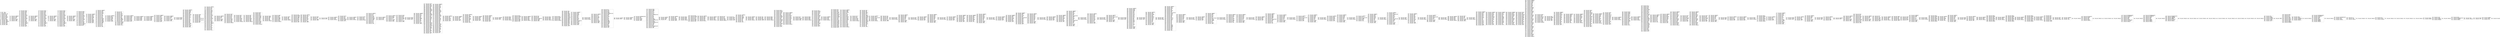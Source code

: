 digraph "graph.cfg.gv" {
	subgraph global {
		node [fontname=Courier fontsize=30.0 rank=same shape=box]
		block_0 [label="0: %00 = #0x1\l2: %01 = #0x40\l4: MSTORE(%01, %00)\l5: [NO_SSA] DUP1\l6: [NO_SSA] PUSH1\l8: [NO_SSA] DUP2\l9: [NO_SSA] MSTORE\la: [NO_SSA] PUSH1\lc: [NO_SSA] ADD\ld: [NO_SSA] PUSH2\l10: [NO_SSA] PUSH1\l12: [NO_SSA] SWAP2\l13: [NO_SSA] CODECOPY\l14: [NO_SSA] SWAP1\l15: [NO_SSA] POP\l16: [NO_SSA] PUSH2\l19: [NO_SSA] JUMP\l"]
		block_1a [label="1a: [NO_SSA] JUMPDEST\l1b: [NO_SSA] PUSH1\l1d: [NO_SSA] DUP4\l1e: [NO_SSA] EQ\l1f: [NO_SSA] ISZERO\l20: [NO_SSA] PUSH2\l23: [NO_SSA] JUMPI\l"]
		block_24 [label="24: [NO_SSA] PUSH1\l26: [NO_SSA] MLOAD\l27: [NO_SSA] DUP1\l28: [NO_SSA] PUSH1\l2a: [NO_SSA] ADD\l2b: [NO_SSA] PUSH1\l2d: [NO_SSA] MSTORE\l2e: [NO_SSA] DUP1\l2f: [NO_SSA] PUSH1\l31: [NO_SSA] DUP2\l32: [NO_SSA] MSTORE\l33: [NO_SSA] PUSH1\l35: [NO_SSA] ADD\l36: [NO_SSA] PUSH2\l39: [NO_SSA] PUSH1\l3b: [NO_SSA] SWAP2\l3c: [NO_SSA] CODECOPY\l3d: [NO_SSA] SWAP1\l3e: [NO_SSA] POP\l3f: [NO_SSA] PUSH2\l42: [NO_SSA] JUMP\l"]
		block_43 [label="43: [NO_SSA] JUMPDEST\l44: [NO_SSA] PUSH1\l46: [NO_SSA] DUP4\l47: [NO_SSA] EQ\l48: [NO_SSA] ISZERO\l49: [NO_SSA] PUSH2\l4c: [NO_SSA] JUMPI\l"]
		block_4d [label="4d: [NO_SSA] PUSH1\l4f: [NO_SSA] MLOAD\l50: [NO_SSA] DUP1\l51: [NO_SSA] PUSH1\l53: [NO_SSA] ADD\l54: [NO_SSA] PUSH1\l56: [NO_SSA] MSTORE\l57: [NO_SSA] DUP1\l58: [NO_SSA] PUSH1\l5a: [NO_SSA] DUP2\l5b: [NO_SSA] MSTORE\l5c: [NO_SSA] PUSH1\l5e: [NO_SSA] ADD\l5f: [NO_SSA] PUSH2\l62: [NO_SSA] PUSH1\l64: [NO_SSA] SWAP2\l65: [NO_SSA] CODECOPY\l66: [NO_SSA] SWAP1\l67: [NO_SSA] POP\l68: [NO_SSA] PUSH2\l6b: [NO_SSA] JUMP\l"]
		block_6c [label="6c: [NO_SSA] JUMPDEST\l6d: [NO_SSA] PUSH1\l6f: [NO_SSA] DUP4\l70: [NO_SSA] EQ\l71: [NO_SSA] ISZERO\l72: [NO_SSA] PUSH2\l75: [NO_SSA] JUMPI\l"]
		block_76 [label="76: [NO_SSA] PUSH1\l78: [NO_SSA] MLOAD\l79: [NO_SSA] DUP1\l7a: [NO_SSA] PUSH1\l7c: [NO_SSA] ADD\l7d: [NO_SSA] PUSH1\l7f: [NO_SSA] MSTORE\l80: [NO_SSA] DUP1\l81: [NO_SSA] PUSH1\l83: [NO_SSA] DUP2\l84: [NO_SSA] MSTORE\l85: [NO_SSA] PUSH1\l87: [NO_SSA] ADD\l88: [NO_SSA] PUSH2\l8b: [NO_SSA] PUSH1\l8d: [NO_SSA] SWAP2\l8e: [NO_SSA] CODECOPY\l8f: [NO_SSA] SWAP1\l90: [NO_SSA] POP\l91: [NO_SSA] PUSH2\l94: [NO_SSA] JUMP\l"]
		block_95 [label="95: [NO_SSA] JUMPDEST\l96: [NO_SSA] PUSH1\l98: [NO_SSA] DUP4\l99: [NO_SSA] EQ\l9a: [NO_SSA] ISZERO\l9b: [NO_SSA] PUSH2\l9e: [NO_SSA] JUMPI\l"]
		block_9f [label="9f: [NO_SSA] PUSH1\la1: [NO_SSA] MLOAD\la2: [NO_SSA] DUP1\la3: [NO_SSA] PUSH1\la5: [NO_SSA] ADD\la6: [NO_SSA] PUSH1\la8: [NO_SSA] MSTORE\la9: [NO_SSA] DUP1\laa: [NO_SSA] PUSH1\lac: [NO_SSA] DUP2\lad: [NO_SSA] MSTORE\lae: [NO_SSA] PUSH1\lb0: [NO_SSA] ADD\lb1: [NO_SSA] PUSH2\lb4: [NO_SSA] PUSH1\lb6: [NO_SSA] SWAP2\lb7: [NO_SSA] CODECOPY\lb8: [NO_SSA] SWAP1\lb9: [NO_SSA] POP\l"]
		block_ba [label="ba: [NO_SSA] JUMPDEST\lbb: [NO_SSA] PUSH1\lbd: [NO_SSA] DUP2\lbe: [NO_SSA] PUSH1\lc0: [NO_SSA] MLOAD\lc1: [NO_SSA] PUSH1\lc3: [NO_SSA] ADD\lc4: [NO_SSA] PUSH2\lc7: [NO_SSA] SWAP2\lc8: [NO_SSA] SWAP1\lc9: [NO_SSA] PUSH2\lcc: [NO_SSA] JUMP\l"]
		block_cd [label="cd: [NO_SSA] JUMPDEST\lce: [NO_SSA] PUSH1\ld0: [NO_SSA] DUP1\ld1: [NO_SSA] MLOAD\ld2: [NO_SSA] PUSH1\ld4: [NO_SSA] NOT\ld5: [NO_SSA] DUP2\ld6: [NO_SSA] DUP5\ld7: [NO_SSA] SUB\ld8: [NO_SSA] ADD\ld9: [NO_SSA] DUP2\lda: [NO_SSA] MSTORE\ldb: [NO_SSA] SWAP2\ldc: [NO_SSA] SWAP1\ldd: [NO_SSA] MSTORE\lde: [NO_SSA] SWAP5\ldf: [NO_SSA] SWAP4\le0: [NO_SSA] POP\le1: [NO_SSA] POP\le2: [NO_SSA] POP\le3: [NO_SSA] POP\le4: [NO_SSA] JUMP\l"]
		block_e5 [label="e5: [NO_SSA] JUMPDEST\le6: [NO_SSA] DUP1\le7: [NO_SSA] MLOAD\le8: [NO_SSA] PUSH1\lea: [NO_SSA] SWAP1\leb: [NO_SSA] DUP1\lec: [NO_SSA] PUSH2\lef: [NO_SSA] JUMPI\l"]
		block_f0 [label="f0: [NO_SSA] POP\lf1: [NO_SSA] POP\lf2: [NO_SSA] PUSH1\lf4: [NO_SSA] DUP1\lf5: [NO_SSA] MLOAD\lf6: [NO_SSA] PUSH1\lf8: [NO_SSA] DUP2\lf9: [NO_SSA] ADD\lfa: [NO_SSA] SWAP1\lfb: [NO_SSA] SWAP2\lfc: [NO_SSA] MSTORE\lfd: [NO_SSA] PUSH1\lff: [NO_SSA] DUP2\l100: [NO_SSA] MSTORE\l101: [NO_SSA] SWAP2\l102: [NO_SSA] SWAP1\l103: [NO_SSA] POP\l104: [NO_SSA] JUMP\l"]
		block_105 [label="105: [NO_SSA] JUMPDEST\l106: [NO_SSA] PUSH1\l108: [NO_SSA] PUSH1\l10a: [NO_SSA] PUSH2\l10d: [NO_SSA] DUP4\l10e: [NO_SSA] PUSH1\l110: [NO_SSA] PUSH2\l113: [NO_SSA] JUMP\l"]
		block_114 [label="114: [NO_SSA] JUMPDEST\l115: [NO_SSA] PUSH2\l118: [NO_SSA] SWAP2\l119: [NO_SSA] SWAP1\l11a: [NO_SSA] PUSH2\l11d: [NO_SSA] JUMP\l"]
		block_11e [label="11e: [NO_SSA] JUMPDEST\l11f: [NO_SSA] PUSH2\l122: [NO_SSA] SWAP1\l123: [NO_SSA] PUSH1\l125: [NO_SSA] PUSH2\l128: [NO_SSA] JUMP\l"]
		block_129 [label="129: [NO_SSA] JUMPDEST\l12a: [NO_SSA] SWAP1\l12b: [NO_SSA] POP\l12c: [NO_SSA] PUSH1\l12e: [NO_SSA] PUSH2\l131: [NO_SSA] DUP3\l132: [NO_SSA] PUSH1\l134: [NO_SSA] PUSH2\l137: [NO_SSA] JUMP\l"]
		block_138 [label="138: [NO_SSA] JUMPDEST\l139: [NO_SSA] PUSH8\l142: [NO_SSA] DUP2\l143: [NO_SSA] GT\l144: [NO_SSA] ISZERO\l145: [NO_SSA] PUSH2\l148: [NO_SSA] JUMPI\l"]
		block_149 [label="149: [NO_SSA] PUSH2\l14c: [NO_SSA] PUSH2\l14f: [NO_SSA] JUMP\l"]
		block_150 [label="150: [NO_SSA] JUMPDEST\l151: [NO_SSA] PUSH1\l153: [NO_SSA] MLOAD\l154: [NO_SSA] SWAP1\l155: [NO_SSA] DUP1\l156: [NO_SSA] DUP3\l157: [NO_SSA] MSTORE\l158: [NO_SSA] DUP1\l159: [NO_SSA] PUSH1\l15b: [NO_SSA] ADD\l15c: [NO_SSA] PUSH1\l15e: [NO_SSA] NOT\l15f: [NO_SSA] AND\l160: [NO_SSA] PUSH1\l162: [NO_SSA] ADD\l163: [NO_SSA] DUP3\l164: [NO_SSA] ADD\l165: [NO_SSA] PUSH1\l167: [NO_SSA] MSTORE\l168: [NO_SSA] DUP1\l169: [NO_SSA] ISZERO\l16a: [NO_SSA] PUSH2\l16d: [NO_SSA] JUMPI\l"]
		block_16e [label="16e: [NO_SSA] PUSH1\l170: [NO_SSA] DUP3\l171: [NO_SSA] ADD\l172: [NO_SSA] DUP2\l173: [NO_SSA] DUP1\l174: [NO_SSA] CALLDATASIZE\l175: [NO_SSA] DUP4\l176: [NO_SSA] CALLDATACOPY\l177: [NO_SSA] ADD\l178: [NO_SSA] SWAP1\l179: [NO_SSA] POP\l"]
		block_17a [label="17a: [NO_SSA] JUMPDEST\l17b: [NO_SSA] POP\l17c: [NO_SSA] SWAP1\l17d: [NO_SSA] POP\l17e: [NO_SSA] PUSH1\l180: [NO_SSA] PUSH1\l182: [NO_SSA] MLOAD\l183: [NO_SSA] DUP1\l184: [NO_SSA] PUSH1\l186: [NO_SSA] ADD\l187: [NO_SSA] PUSH1\l189: [NO_SSA] MSTORE\l18a: [NO_SSA] DUP1\l18b: [NO_SSA] PUSH1\l18d: [NO_SSA] DUP2\l18e: [NO_SSA] MSTORE\l18f: [NO_SSA] PUSH1\l191: [NO_SSA] ADD\l192: [NO_SSA] PUSH2\l195: [NO_SSA] PUSH1\l197: [NO_SSA] SWAP2\l198: [NO_SSA] CODECOPY\l199: [NO_SSA] SWAP1\l19a: [NO_SSA] POP\l19b: [NO_SSA] PUSH1\l19d: [NO_SSA] DUP2\l19e: [NO_SSA] ADD\l19f: [NO_SSA] PUSH1\l1a1: [NO_SSA] DUP4\l1a2: [NO_SSA] ADD\l1a3: [NO_SSA] PUSH1\l"]
		block_1a5 [label="1a5: [NO_SSA] JUMPDEST\l1a6: [NO_SSA] DUP7\l1a7: [NO_SSA] DUP2\l1a8: [NO_SSA] LT\l1a9: [NO_SSA] ISZERO\l1aa: [NO_SSA] PUSH2\l1ad: [NO_SSA] JUMPI\l"]
		block_1ae [label="1ae: [NO_SSA] PUSH1\l1b0: [NO_SSA] DUP2\l1b1: [NO_SSA] DUP11\l1b2: [NO_SSA] ADD\l1b3: [NO_SSA] DUP2\l1b4: [NO_SSA] ADD\l1b5: [NO_SSA] MLOAD\l1b6: [NO_SSA] PUSH1\l1b8: [NO_SSA] PUSH1\l1ba: [NO_SSA] DUP3\l1bb: [NO_SSA] SWAP1\l1bc: [NO_SSA] INVALID\l"]
		block_1bd [label="1bd: [NO_SSA] DUP2\l1be: [NO_SSA] AND\l1bf: [NO_SSA] DUP7\l1c0: [NO_SSA] ADD\l1c1: [NO_SSA] MLOAD\l1c2: [NO_SSA] PUSH1\l1c4: [NO_SSA] DUP4\l1c5: [NO_SSA] SWAP1\l1c6: [NO_SSA] INVALID\l"]
		block_1c7 [label="1c7: [NO_SSA] DUP3\l1c8: [NO_SSA] AND\l1c9: [NO_SSA] DUP8\l1ca: [NO_SSA] ADD\l1cb: [NO_SSA] MLOAD\l1cc: [NO_SSA] PUSH1\l1ce: [NO_SSA] DUP5\l1cf: [NO_SSA] SWAP1\l1d0: [NO_SSA] INVALID\l"]
		block_1d1 [label="1d1: [NO_SSA] DUP4\l1d2: [NO_SSA] AND\l1d3: [NO_SSA] DUP9\l1d4: [NO_SSA] ADD\l1d5: [NO_SSA] MLOAD\l1d6: [NO_SSA] SWAP3\l1d7: [NO_SSA] SWAP1\l1d8: [NO_SSA] SWAP4\l1d9: [NO_SSA] AND\l1da: [NO_SSA] DUP8\l1db: [NO_SSA] ADD\l1dc: [NO_SSA] MLOAD\l1dd: [NO_SSA] PUSH1\l1df: [NO_SSA] SWAP2\l1e0: [NO_SSA] DUP3\l1e1: [NO_SSA] INVALID\l"]
		block_1e2 [label="1e2: [NO_SSA] PUSH1\l1e4: [NO_SSA] SWAP5\l1e5: [NO_SSA] DUP6\l1e6: [NO_SSA] AND\l1e7: [NO_SSA] ADD\l1e8: [NO_SSA] DUP3\l1e9: [NO_SSA] INVALID\l"]
		block_1ea [label="1ea: [NO_SSA] SWAP3\l1eb: [NO_SSA] DUP5\l1ec: [NO_SSA] AND\l1ed: [NO_SSA] SWAP3\l1ee: [NO_SSA] SWAP1\l1ef: [NO_SSA] SWAP3\l1f0: [NO_SSA] ADD\l1f1: [NO_SSA] SWAP1\l1f2: [NO_SSA] INVALID\l"]
		block_1f3 [label="1f3: [NO_SSA] SWAP2\l1f4: [NO_SSA] AND\l1f5: [NO_SSA] ADD\l1f6: [NO_SSA] PUSH1\l1f8: [NO_SSA] INVALID\l"]
		block_1f9 [label="1f9: [NO_SSA] DUP4\l1fa: [NO_SSA] MSTORE\l1fb: [NO_SSA] PUSH1\l1fd: [NO_SSA] SWAP1\l1fe: [NO_SSA] SWAP3\l1ff: [NO_SSA] ADD\l200: [NO_SSA] SWAP2\l201: [NO_SSA] ADD\l202: [NO_SSA] PUSH2\l205: [NO_SSA] JUMP\l"]
		block_206 [label="206: [NO_SSA] JUMPDEST\l207: [NO_SSA] POP\l208: [NO_SSA] PUSH1\l20a: [NO_SSA] DUP7\l20b: [NO_SSA] MOD\l20c: [NO_SSA] PUSH1\l20e: [NO_SSA] DUP2\l20f: [NO_SSA] EQ\l210: [NO_SSA] PUSH2\l213: [NO_SSA] JUMPI\l"]
		block_214 [label="214: [NO_SSA] PUSH1\l216: [NO_SSA] DUP2\l217: [NO_SSA] EQ\l218: [NO_SSA] PUSH2\l21b: [NO_SSA] JUMPI\l"]
		block_21c [label="21c: [NO_SSA] PUSH2\l21f: [NO_SSA] JUMP\l"]
		block_220 [label="220: [NO_SSA] JUMPDEST\l221: [NO_SSA] PUSH2\l224: [NO_SSA] PUSH1\l226: [NO_SSA] INVALID\l"]
		block_227 [label="227: [NO_SSA] PUSH1\l229: [NO_SSA] NOT\l22a: [NO_SSA] DUP4\l22b: [NO_SSA] ADD\l22c: [NO_SSA] MSTORE\l22d: [NO_SSA] PUSH2\l230: [NO_SSA] JUMP\l"]
		block_231 [label="231: [NO_SSA] JUMPDEST\l232: [NO_SSA] PUSH1\l234: [NO_SSA] PUSH1\l236: [NO_SSA] INVALID\l"]
		block_237 [label="237: [NO_SSA] PUSH1\l239: [NO_SSA] NOT\l23a: [NO_SSA] DUP4\l23b: [NO_SSA] ADD\l23c: [NO_SSA] MSTORE\l"]
		block_23d [label="23d: [NO_SSA] JUMPDEST\l23e: [NO_SSA] POP\l23f: [NO_SSA] POP\l240: [NO_SSA] POP\l241: [NO_SSA] SWAP2\l242: [NO_SSA] DUP2\l243: [NO_SSA] MSTORE\l244: [NO_SSA] SWAP5\l245: [NO_SSA] SWAP4\l246: [NO_SSA] POP\l247: [NO_SSA] POP\l248: [NO_SSA] POP\l249: [NO_SSA] POP\l24a: [NO_SSA] JUMP\l"]
		block_24b [label="24b: [NO_SSA] JUMPDEST\l24c: [NO_SSA] PUSH1\l24e: [NO_SSA] DUP2\l24f: [NO_SSA] DUP2\l"]
		block_250 [label="250: [NO_SSA] JUMPDEST\l251: [NO_SSA] DUP6\l252: [NO_SSA] MLOAD\l253: [NO_SSA] DUP2\l254: [NO_SSA] LT\l255: [NO_SSA] ISZERO\l256: [NO_SSA] PUSH2\l259: [NO_SSA] JUMPI\l"]
		block_25a [label="25a: [NO_SSA] PUSH1\l25c: [NO_SSA] DUP7\l25d: [NO_SSA] DUP3\l25e: [NO_SSA] DUP2\l25f: [NO_SSA] MLOAD\l260: [NO_SSA] DUP2\l261: [NO_SSA] LT\l262: [NO_SSA] PUSH2\l265: [NO_SSA] JUMPI\l"]
		block_266 [label="266: [NO_SSA] PUSH2\l269: [NO_SSA] PUSH2\l26c: [NO_SSA] JUMP\l"]
		block_26d [label="26d: [NO_SSA] JUMPDEST\l26e: [NO_SSA] PUSH1\l270: [NO_SSA] MUL\l271: [NO_SSA] PUSH1\l273: [NO_SSA] ADD\l274: [NO_SSA] ADD\l275: [NO_SSA] MLOAD\l276: [NO_SSA] SWAP1\l277: [NO_SSA] POP\l278: [NO_SSA] DUP1\l279: [NO_SSA] DUP4\l27a: [NO_SSA] GT\l27b: [NO_SSA] PUSH2\l27e: [NO_SSA] JUMPI\l"]
		block_27f [label="27f: [NO_SSA] PUSH1\l281: [NO_SSA] DUP1\l282: [NO_SSA] MLOAD\l283: [NO_SSA] PUSH1\l285: [NO_SSA] DUP2\l286: [NO_SSA] ADD\l287: [NO_SSA] DUP6\l288: [NO_SSA] SWAP1\l289: [NO_SSA] MSTORE\l28a: [NO_SSA] SWAP1\l28b: [NO_SSA] DUP2\l28c: [NO_SSA] ADD\l28d: [NO_SSA] DUP3\l28e: [NO_SSA] SWAP1\l28f: [NO_SSA] MSTORE\l290: [NO_SSA] PUSH1\l292: [NO_SSA] ADD\l293: [NO_SSA] PUSH1\l295: [NO_SSA] MLOAD\l296: [NO_SSA] PUSH1\l298: [NO_SSA] DUP2\l299: [NO_SSA] DUP4\l29a: [NO_SSA] SUB\l29b: [NO_SSA] SUB\l29c: [NO_SSA] DUP2\l29d: [NO_SSA] MSTORE\l29e: [NO_SSA] SWAP1\l29f: [NO_SSA] PUSH1\l2a1: [NO_SSA] MSTORE\l2a2: [NO_SSA] DUP1\l2a3: [NO_SSA] MLOAD\l2a4: [NO_SSA] SWAP1\l2a5: [NO_SSA] PUSH1\l2a7: [NO_SSA] ADD\l2a8: [NO_SSA] SHA3\l2a9: [NO_SSA] SWAP3\l2aa: [NO_SSA] POP\l2ab: [NO_SSA] PUSH2\l2ae: [NO_SSA] JUMP\l"]
		block_2af [label="2af: [NO_SSA] JUMPDEST\l2b0: [NO_SSA] PUSH1\l2b2: [NO_SSA] DUP1\l2b3: [NO_SSA] MLOAD\l2b4: [NO_SSA] PUSH1\l2b6: [NO_SSA] DUP2\l2b7: [NO_SSA] ADD\l2b8: [NO_SSA] DUP4\l2b9: [NO_SSA] SWAP1\l2ba: [NO_SSA] MSTORE\l2bb: [NO_SSA] SWAP1\l2bc: [NO_SSA] DUP2\l2bd: [NO_SSA] ADD\l2be: [NO_SSA] DUP5\l2bf: [NO_SSA] SWAP1\l2c0: [NO_SSA] MSTORE\l2c1: [NO_SSA] PUSH1\l2c3: [NO_SSA] ADD\l2c4: [NO_SSA] PUSH1\l2c6: [NO_SSA] MLOAD\l2c7: [NO_SSA] PUSH1\l2c9: [NO_SSA] DUP2\l2ca: [NO_SSA] DUP4\l2cb: [NO_SSA] SUB\l2cc: [NO_SSA] SUB\l2cd: [NO_SSA] DUP2\l2ce: [NO_SSA] MSTORE\l2cf: [NO_SSA] SWAP1\l2d0: [NO_SSA] PUSH1\l2d2: [NO_SSA] MSTORE\l2d3: [NO_SSA] DUP1\l2d4: [NO_SSA] MLOAD\l2d5: [NO_SSA] SWAP1\l2d6: [NO_SSA] PUSH1\l2d8: [NO_SSA] ADD\l2d9: [NO_SSA] SHA3\l2da: [NO_SSA] SWAP3\l2db: [NO_SSA] POP\l"]
		block_2dc [label="2dc: [NO_SSA] JUMPDEST\l2dd: [NO_SSA] POP\l2de: [NO_SSA] DUP1\l2df: [NO_SSA] PUSH2\l2e2: [NO_SSA] DUP2\l2e3: [NO_SSA] PUSH2\l2e6: [NO_SSA] JUMP\l"]
		block_2e7 [label="2e7: [NO_SSA] JUMPDEST\l2e8: [NO_SSA] SWAP2\l2e9: [NO_SSA] POP\l2ea: [NO_SSA] POP\l2eb: [NO_SSA] PUSH2\l2ee: [NO_SSA] JUMP\l"]
		block_2ef [label="2ef: [NO_SSA] JUMPDEST\l2f0: [NO_SSA] POP\l2f1: [NO_SSA] SWAP1\l2f2: [NO_SSA] SWAP3\l2f3: [NO_SSA] EQ\l2f4: [NO_SSA] SWAP4\l2f5: [NO_SSA] SWAP3\l2f6: [NO_SSA] POP\l2f7: [NO_SSA] POP\l2f8: [NO_SSA] POP\l2f9: [NO_SSA] JUMP\l"]
		block_2fa [label="2fa: [NO_SSA] JUMPDEST\l2fb: [NO_SSA] PUSH2\l2fe: [NO_SSA] DUP4\l2ff: [NO_SSA] DUP4\l300: [NO_SSA] PUSH2\l303: [NO_SSA] JUMP\l"]
		block_304 [label="304: [NO_SSA] JUMPDEST\l305: [NO_SSA] PUSH2\l308: [NO_SSA] PUSH1\l30a: [NO_SSA] DUP5\l30b: [NO_SSA] DUP5\l30c: [NO_SSA] DUP5\l30d: [NO_SSA] PUSH2\l310: [NO_SSA] JUMP\l"]
		block_311 [label="311: [NO_SSA] JUMPDEST\l312: [NO_SSA] PUSH2\l315: [NO_SSA] JUMPI\l"]
		block_316 [label="316: [NO_SSA] PUSH1\l318: [NO_SSA] MLOAD\l319: [NO_SSA] PUSH3\l31d: [NO_SSA] PUSH1\l31f: [NO_SSA] INVALID\l"]
		block_320 [label="320: [NO_SSA] DUP2\l321: [NO_SSA] MSTORE\l322: [NO_SSA] PUSH1\l324: [NO_SSA] ADD\l325: [NO_SSA] PUSH2\l328: [NO_SSA] SWAP1\l329: [NO_SSA] PUSH2\l32c: [NO_SSA] JUMP\l"]
		block_32d [label="32d: [NO_SSA] JUMPDEST\l32e: [NO_SSA] PUSH1\l330: [NO_SSA] PUSH1\l332: [NO_SSA] PUSH1\l334: [NO_SSA] PUSH1\l336: [NO_SSA] INVALID\l"]
		block_337 [label="337: [NO_SSA] SUB\l338: [NO_SSA] DUP5\l339: [NO_SSA] AND\l33a: [NO_SSA] EXTCODESIZE\l33b: [NO_SSA] ISZERO\l33c: [NO_SSA] PUSH2\l33f: [NO_SSA] JUMPI\l"]
		block_340 [label="340: [NO_SSA] PUSH1\l342: [NO_SSA] MLOAD\l343: [NO_SSA] PUSH4\l348: [NO_SSA] PUSH1\l34a: [NO_SSA] INVALID\l"]
		block_34b [label="34b: [NO_SSA] DUP2\l34c: [NO_SSA] MSTORE\l34d: [NO_SSA] PUSH1\l34f: [NO_SSA] PUSH1\l351: [NO_SSA] PUSH1\l353: [NO_SSA] INVALID\l"]
		block_354 [label="354: [NO_SSA] SUB\l355: [NO_SSA] DUP6\l356: [NO_SSA] AND\l357: [NO_SSA] SWAP1\l358: [NO_SSA] PUSH4\l35d: [NO_SSA] SWAP1\l35e: [NO_SSA] PUSH2\l361: [NO_SSA] SWAP1\l362: [NO_SSA] CALLER\l363: [NO_SSA] SWAP1\l364: [NO_SSA] DUP10\l365: [NO_SSA] SWAP1\l366: [NO_SSA] DUP9\l367: [NO_SSA] SWAP1\l368: [NO_SSA] DUP9\l369: [NO_SSA] SWAP1\l36a: [NO_SSA] PUSH1\l36c: [NO_SSA] ADD\l36d: [NO_SSA] PUSH2\l370: [NO_SSA] JUMP\l"]
		block_371 [label="371: [NO_SSA] JUMPDEST\l372: [NO_SSA] PUSH1\l374: [NO_SSA] PUSH1\l376: [NO_SSA] MLOAD\l377: [NO_SSA] DUP1\l378: [NO_SSA] DUP4\l379: [NO_SSA] SUB\l37a: [NO_SSA] DUP2\l37b: [NO_SSA] PUSH1\l37d: [NO_SSA] DUP8\l37e: [NO_SSA] DUP1\l37f: [NO_SSA] EXTCODESIZE\l380: [NO_SSA] ISZERO\l381: [NO_SSA] DUP1\l382: [NO_SSA] ISZERO\l383: [NO_SSA] PUSH2\l386: [NO_SSA] JUMPI\l"]
		block_387 [label="387: [NO_SSA] PUSH1\l389: [NO_SSA] DUP1\l38a: [NO_SSA] REVERT\l"]
		block_38b [label="38b: [NO_SSA] JUMPDEST\l38c: [NO_SSA] POP\l38d: [NO_SSA] GAS\l38e: [NO_SSA] CALL\l38f: [NO_SSA] SWAP3\l390: [NO_SSA] POP\l391: [NO_SSA] POP\l392: [NO_SSA] POP\l393: [NO_SSA] DUP1\l394: [NO_SSA] ISZERO\l395: [NO_SSA] PUSH2\l398: [NO_SSA] JUMPI\l"]
		block_399 [label="399: [NO_SSA] POP\l39a: [NO_SSA] PUSH1\l39c: [NO_SSA] DUP1\l39d: [NO_SSA] MLOAD\l39e: [NO_SSA] PUSH1\l3a0: [NO_SSA] RETURNDATASIZE\l3a1: [NO_SSA] SWAP1\l3a2: [NO_SSA] DUP2\l3a3: [NO_SSA] ADD\l3a4: [NO_SSA] PUSH1\l3a6: [NO_SSA] NOT\l3a7: [NO_SSA] AND\l3a8: [NO_SSA] DUP3\l3a9: [NO_SSA] ADD\l3aa: [NO_SSA] SWAP1\l3ab: [NO_SSA] SWAP3\l3ac: [NO_SSA] MSTORE\l3ad: [NO_SSA] PUSH2\l3b0: [NO_SSA] SWAP2\l3b1: [NO_SSA] DUP2\l3b2: [NO_SSA] ADD\l3b3: [NO_SSA] SWAP1\l3b4: [NO_SSA] PUSH2\l3b7: [NO_SSA] JUMP\l"]
		block_3b8 [label="3b8: [NO_SSA] JUMPDEST\l3b9: [NO_SSA] PUSH1\l"]
		block_3bb [label="3bb: [NO_SSA] JUMPDEST\l3bc: [NO_SSA] PUSH2\l3bf: [NO_SSA] JUMPI\l"]
		block_3c0 [label="3c0: [NO_SSA] RETURNDATASIZE\l3c1: [NO_SSA] DUP1\l3c2: [NO_SSA] DUP1\l3c3: [NO_SSA] ISZERO\l3c4: [NO_SSA] PUSH2\l3c7: [NO_SSA] JUMPI\l"]
		block_3c8 [label="3c8: [NO_SSA] PUSH1\l3ca: [NO_SSA] MLOAD\l3cb: [NO_SSA] SWAP2\l3cc: [NO_SSA] POP\l3cd: [NO_SSA] PUSH1\l3cf: [NO_SSA] NOT\l3d0: [NO_SSA] PUSH1\l3d2: [NO_SSA] RETURNDATASIZE\l3d3: [NO_SSA] ADD\l3d4: [NO_SSA] AND\l3d5: [NO_SSA] DUP3\l3d6: [NO_SSA] ADD\l3d7: [NO_SSA] PUSH1\l3d9: [NO_SSA] MSTORE\l3da: [NO_SSA] RETURNDATASIZE\l3db: [NO_SSA] DUP3\l3dc: [NO_SSA] MSTORE\l3dd: [NO_SSA] RETURNDATASIZE\l3de: [NO_SSA] PUSH1\l3e0: [NO_SSA] PUSH1\l3e2: [NO_SSA] DUP5\l3e3: [NO_SSA] ADD\l3e4: [NO_SSA] RETURNDATACOPY\l3e5: [NO_SSA] PUSH2\l3e8: [NO_SSA] JUMP\l"]
		block_3e9 [label="3e9: [NO_SSA] JUMPDEST\l3ea: [NO_SSA] PUSH1\l3ec: [NO_SSA] SWAP2\l3ed: [NO_SSA] POP\l"]
		block_3ee [label="3ee: [NO_SSA] JUMPDEST\l3ef: [NO_SSA] POP\l3f0: [NO_SSA] DUP1\l3f1: [NO_SSA] MLOAD\l3f2: [NO_SSA] PUSH2\l3f5: [NO_SSA] JUMPI\l"]
		block_3f6 [label="3f6: [NO_SSA] PUSH1\l3f8: [NO_SSA] MLOAD\l3f9: [NO_SSA] PUSH3\l3fd: [NO_SSA] PUSH1\l3ff: [NO_SSA] INVALID\l"]
		block_400 [label="400: [NO_SSA] DUP2\l401: [NO_SSA] MSTORE\l402: [NO_SSA] PUSH1\l404: [NO_SSA] ADD\l405: [NO_SSA] PUSH2\l408: [NO_SSA] SWAP1\l409: [NO_SSA] PUSH2\l40c: [NO_SSA] JUMP\l"]
		block_40d [label="40d: [NO_SSA] JUMPDEST\l40e: [NO_SSA] DUP1\l40f: [NO_SSA] MLOAD\l410: [NO_SSA] DUP2\l411: [NO_SSA] PUSH1\l413: [NO_SSA] ADD\l414: [NO_SSA] REVERT\l"]
		block_415 [label="415: [NO_SSA] JUMPDEST\l416: [NO_SSA] PUSH1\l418: [NO_SSA] PUSH1\l41a: [NO_SSA] PUSH1\l41c: [NO_SSA] INVALID\l"]
		block_41d [label="41d: [NO_SSA] SUB\l41e: [NO_SSA] NOT\l41f: [NO_SSA] AND\l420: [NO_SSA] PUSH4\l425: [NO_SSA] PUSH1\l427: [NO_SSA] INVALID\l"]
		block_428 [label="428: [NO_SSA] EQ\l429: [NO_SSA] SWAP1\l42a: [NO_SSA] POP\l42b: [NO_SSA] PUSH2\l42e: [NO_SSA] JUMP\l"]
		block_42f [label="42f: [NO_SSA] JUMPDEST\l430: [NO_SSA] POP\l431: [NO_SSA] PUSH1\l433: [NO_SSA] SWAP5\l434: [NO_SSA] SWAP4\l435: [NO_SSA] POP\l436: [NO_SSA] POP\l437: [NO_SSA] POP\l438: [NO_SSA] POP\l439: [NO_SSA] JUMP\l"]
		block_43a [label="43a: [NO_SSA] JUMPDEST\l43b: [NO_SSA] PUSH1\l43d: [NO_SSA] PUSH1\l43f: [NO_SSA] PUSH1\l441: [NO_SSA] INVALID\l"]
		block_442 [label="442: [NO_SSA] SUB\l443: [NO_SSA] DUP3\l444: [NO_SSA] AND\l445: [NO_SSA] PUSH2\l448: [NO_SSA] JUMPI\l"]
		block_449 [label="449: [NO_SSA] PUSH1\l44b: [NO_SSA] MLOAD\l44c: [NO_SSA] PUSH3\l450: [NO_SSA] PUSH1\l452: [NO_SSA] INVALID\l"]
		block_453 [label="453: [NO_SSA] DUP2\l454: [NO_SSA] MSTORE\l455: [NO_SSA] PUSH1\l457: [NO_SSA] PUSH1\l459: [NO_SSA] DUP3\l45a: [NO_SSA] ADD\l45b: [NO_SSA] DUP2\l45c: [NO_SSA] SWAP1\l45d: [NO_SSA] MSTORE\l45e: [NO_SSA] PUSH1\l460: [NO_SSA] DUP3\l461: [NO_SSA] ADD\l462: [NO_SSA] MSTORE\l463: [NO_SSA] PUSH32\l484: [NO_SSA] PUSH1\l486: [NO_SSA] DUP3\l487: [NO_SSA] ADD\l488: [NO_SSA] MSTORE\l489: [NO_SSA] PUSH1\l48b: [NO_SSA] ADD\l48c: [NO_SSA] PUSH2\l48f: [NO_SSA] JUMP\l"]
		block_490 [label="490: [NO_SSA] JUMPDEST\l491: [NO_SSA] PUSH1\l493: [NO_SSA] DUP2\l494: [NO_SSA] DUP2\l495: [NO_SSA] MSTORE\l496: [NO_SSA] PUSH1\l498: [NO_SSA] PUSH1\l49a: [NO_SSA] MSTORE\l49b: [NO_SSA] PUSH1\l49d: [NO_SSA] SWAP1\l49e: [NO_SSA] SHA3\l49f: [NO_SSA] SLOAD\l4a0: [NO_SSA] PUSH1\l4a2: [NO_SSA] PUSH1\l4a4: [NO_SSA] PUSH1\l4a6: [NO_SSA] INVALID\l"]
		block_4a7 [label="4a7: [NO_SSA] SUB\l4a8: [NO_SSA] AND\l4a9: [NO_SSA] ISZERO\l4aa: [NO_SSA] PUSH2\l4ad: [NO_SSA] JUMPI\l"]
		block_4ae [label="4ae: [NO_SSA] PUSH1\l4b0: [NO_SSA] MLOAD\l4b1: [NO_SSA] PUSH3\l4b5: [NO_SSA] PUSH1\l4b7: [NO_SSA] INVALID\l"]
		block_4b8 [label="4b8: [NO_SSA] DUP2\l4b9: [NO_SSA] MSTORE\l4ba: [NO_SSA] PUSH1\l4bc: [NO_SSA] PUSH1\l4be: [NO_SSA] DUP3\l4bf: [NO_SSA] ADD\l4c0: [NO_SSA] MSTORE\l4c1: [NO_SSA] PUSH1\l4c3: [NO_SSA] PUSH1\l4c5: [NO_SSA] DUP3\l4c6: [NO_SSA] ADD\l4c7: [NO_SSA] MSTORE\l4c8: [NO_SSA] PUSH32\l4e9: [NO_SSA] PUSH1\l4eb: [NO_SSA] DUP3\l4ec: [NO_SSA] ADD\l4ed: [NO_SSA] MSTORE\l4ee: [NO_SSA] PUSH1\l4f0: [NO_SSA] ADD\l4f1: [NO_SSA] PUSH2\l4f4: [NO_SSA] JUMP\l"]
		block_4f5 [label="4f5: [NO_SSA] JUMPDEST\l4f6: [NO_SSA] PUSH1\l4f8: [NO_SSA] PUSH1\l4fa: [NO_SSA] PUSH1\l4fc: [NO_SSA] INVALID\l"]
		block_4fd [label="4fd: [NO_SSA] SUB\l4fe: [NO_SSA] DUP3\l4ff: [NO_SSA] AND\l500: [NO_SSA] PUSH1\l502: [NO_SSA] SWAP1\l503: [NO_SSA] DUP2\l504: [NO_SSA] MSTORE\l505: [NO_SSA] PUSH1\l507: [NO_SSA] PUSH1\l509: [NO_SSA] MSTORE\l50a: [NO_SSA] PUSH1\l50c: [NO_SSA] DUP2\l50d: [NO_SSA] SHA3\l50e: [NO_SSA] DUP1\l50f: [NO_SSA] SLOAD\l510: [NO_SSA] PUSH1\l512: [NO_SSA] SWAP3\l513: [NO_SSA] SWAP1\l514: [NO_SSA] PUSH2\l517: [NO_SSA] SWAP1\l518: [NO_SSA] DUP5\l519: [NO_SSA] SWAP1\l51a: [NO_SSA] PUSH2\l51d: [NO_SSA] JUMP\l"]
		block_51e [label="51e: [NO_SSA] JUMPDEST\l51f: [NO_SSA] SWAP1\l520: [NO_SSA] SWAP2\l521: [NO_SSA] SSTORE\l522: [NO_SSA] POP\l523: [NO_SSA] POP\l524: [NO_SSA] PUSH1\l526: [NO_SSA] DUP2\l527: [NO_SSA] DUP2\l528: [NO_SSA] MSTORE\l529: [NO_SSA] PUSH1\l52b: [NO_SSA] PUSH1\l52d: [NO_SSA] MSTORE\l52e: [NO_SSA] PUSH1\l530: [NO_SSA] DUP1\l531: [NO_SSA] DUP3\l532: [NO_SSA] SHA3\l533: [NO_SSA] DUP1\l534: [NO_SSA] SLOAD\l535: [NO_SSA] PUSH1\l537: [NO_SSA] PUSH1\l539: [NO_SSA] PUSH1\l53b: [NO_SSA] INVALID\l"]
		block_53c [label="53c: [NO_SSA] SUB\l53d: [NO_SSA] NOT\l53e: [NO_SSA] AND\l53f: [NO_SSA] PUSH1\l541: [NO_SSA] PUSH1\l543: [NO_SSA] PUSH1\l545: [NO_SSA] INVALID\l"]
		block_546 [label="546: [NO_SSA] SUB\l547: [NO_SSA] DUP7\l548: [NO_SSA] AND\l549: [NO_SSA] SWAP1\l54a: [NO_SSA] DUP2\l54b: [NO_SSA] OR\l54c: [NO_SSA] SWAP1\l54d: [NO_SSA] SWAP2\l54e: [NO_SSA] SSTORE\l54f: [NO_SSA] SWAP1\l550: [NO_SSA] MLOAD\l551: [NO_SSA] DUP4\l552: [NO_SSA] SWAP3\l553: [NO_SSA] SWAP1\l554: [NO_SSA] PUSH32\l575: [NO_SSA] SWAP1\l576: [NO_SSA] DUP3\l577: [NO_SSA] SWAP1\l578: [NO_SSA] LOG4\l579: [NO_SSA] POP\l57a: [NO_SSA] POP\l57b: [NO_SSA] JUMP\l"]
		block_57c [label="57c: [NO_SSA] JUMPDEST\l57d: [NO_SSA] DUP1\l57e: [NO_SSA] CALLDATALOAD\l57f: [NO_SSA] PUSH1\l581: [NO_SSA] PUSH1\l583: [NO_SSA] PUSH1\l585: [NO_SSA] INVALID\l"]
		block_586 [label="586: [NO_SSA] SUB\l587: [NO_SSA] DUP2\l588: [NO_SSA] AND\l589: [NO_SSA] DUP2\l58a: [NO_SSA] EQ\l58b: [NO_SSA] PUSH2\l58e: [NO_SSA] JUMPI\l"]
		block_58f [label="58f: [NO_SSA] PUSH1\l591: [NO_SSA] DUP1\l592: [NO_SSA] REVERT\l"]
		block_593 [label="593: [NO_SSA] JUMPDEST\l594: [NO_SSA] PUSH1\l596: [NO_SSA] PUSH1\l598: [NO_SSA] DUP3\l599: [NO_SSA] DUP5\l59a: [NO_SSA] SUB\l59b: [NO_SSA] SLT\l59c: [NO_SSA] ISZERO\l59d: [NO_SSA] PUSH2\l5a0: [NO_SSA] JUMPI\l"]
		block_5a1 [label="5a1: [NO_SSA] PUSH1\l5a3: [NO_SSA] DUP1\l5a4: [NO_SSA] REVERT\l"]
		block_5a5 [label="5a5: [NO_SSA] JUMPDEST\l5a6: [NO_SSA] PUSH2\l5a9: [NO_SSA] DUP3\l5aa: [NO_SSA] PUSH2\l5ad: [NO_SSA] JUMP\l"]
		block_5ae [label="5ae: [NO_SSA] JUMPDEST\l5af: [NO_SSA] PUSH1\l5b1: [NO_SSA] DUP1\l5b2: [NO_SSA] PUSH1\l5b4: [NO_SSA] DUP4\l5b5: [NO_SSA] DUP6\l5b6: [NO_SSA] SUB\l5b7: [NO_SSA] SLT\l5b8: [NO_SSA] ISZERO\l5b9: [NO_SSA] PUSH2\l5bc: [NO_SSA] JUMPI\l"]
		block_5bd [label="5bd: [NO_SSA] PUSH1\l5bf: [NO_SSA] DUP1\l5c0: [NO_SSA] REVERT\l"]
		block_5c1 [label="5c1: [NO_SSA] JUMPDEST\l5c2: [NO_SSA] PUSH2\l5c5: [NO_SSA] DUP4\l5c6: [NO_SSA] PUSH2\l5c9: [NO_SSA] JUMP\l"]
		block_5ca [label="5ca: [NO_SSA] JUMPDEST\l5cb: [NO_SSA] SWAP2\l5cc: [NO_SSA] POP\l5cd: [NO_SSA] PUSH2\l5d0: [NO_SSA] PUSH1\l5d2: [NO_SSA] DUP5\l5d3: [NO_SSA] ADD\l5d4: [NO_SSA] PUSH2\l5d7: [NO_SSA] JUMP\l"]
		block_5d8 [label="5d8: [NO_SSA] JUMPDEST\l5d9: [NO_SSA] SWAP1\l5da: [NO_SSA] POP\l5db: [NO_SSA] SWAP3\l5dc: [NO_SSA] POP\l5dd: [NO_SSA] SWAP3\l5de: [NO_SSA] SWAP1\l5df: [NO_SSA] POP\l5e0: [NO_SSA] JUMP\l"]
		block_5e1 [label="5e1: [NO_SSA] JUMPDEST\l5e2: [NO_SSA] PUSH1\l5e4: [NO_SSA] DUP1\l5e5: [NO_SSA] PUSH1\l5e7: [NO_SSA] PUSH1\l5e9: [NO_SSA] DUP5\l5ea: [NO_SSA] DUP7\l5eb: [NO_SSA] SUB\l5ec: [NO_SSA] SLT\l5ed: [NO_SSA] ISZERO\l5ee: [NO_SSA] PUSH2\l5f1: [NO_SSA] JUMPI\l"]
		block_5f2 [label="5f2: [NO_SSA] PUSH1\l5f4: [NO_SSA] DUP1\l5f5: [NO_SSA] REVERT\l"]
		block_5f6 [label="5f6: [NO_SSA] JUMPDEST\l5f7: [NO_SSA] PUSH2\l5fa: [NO_SSA] DUP5\l5fb: [NO_SSA] PUSH2\l5fe: [NO_SSA] JUMP\l"]
		block_5ff [label="5ff: [NO_SSA] JUMPDEST\l600: [NO_SSA] SWAP3\l601: [NO_SSA] POP\l602: [NO_SSA] PUSH2\l605: [NO_SSA] PUSH1\l607: [NO_SSA] DUP6\l608: [NO_SSA] ADD\l609: [NO_SSA] PUSH2\l60c: [NO_SSA] JUMP\l"]
		block_60d [label="60d: [NO_SSA] JUMPDEST\l60e: [NO_SSA] SWAP2\l60f: [NO_SSA] POP\l610: [NO_SSA] PUSH1\l612: [NO_SSA] DUP5\l613: [NO_SSA] ADD\l614: [NO_SSA] CALLDATALOAD\l615: [NO_SSA] SWAP1\l616: [NO_SSA] POP\l617: [NO_SSA] SWAP3\l618: [NO_SSA] POP\l619: [NO_SSA] SWAP3\l61a: [NO_SSA] POP\l61b: [NO_SSA] SWAP3\l61c: [NO_SSA] JUMP\l"]
		block_61d [label="61d: [NO_SSA] JUMPDEST\l61e: [NO_SSA] PUSH1\l620: [NO_SSA] DUP1\l621: [NO_SSA] PUSH1\l623: [NO_SSA] DUP1\l624: [NO_SSA] PUSH1\l626: [NO_SSA] DUP6\l627: [NO_SSA] DUP8\l628: [NO_SSA] SUB\l629: [NO_SSA] SLT\l62a: [NO_SSA] ISZERO\l62b: [NO_SSA] PUSH2\l62e: [NO_SSA] JUMPI\l"]
		block_62f [label="62f: [NO_SSA] PUSH1\l631: [NO_SSA] DUP1\l632: [NO_SSA] REVERT\l"]
		block_633 [label="633: [NO_SSA] JUMPDEST\l634: [NO_SSA] PUSH2\l637: [NO_SSA] DUP6\l638: [NO_SSA] PUSH2\l63b: [NO_SSA] JUMP\l"]
		block_63c [label="63c: [NO_SSA] JUMPDEST\l63d: [NO_SSA] SWAP4\l63e: [NO_SSA] POP\l63f: [NO_SSA] PUSH2\l642: [NO_SSA] PUSH1\l644: [NO_SSA] DUP7\l645: [NO_SSA] ADD\l646: [NO_SSA] PUSH2\l649: [NO_SSA] JUMP\l"]
		block_64a [label="64a: [NO_SSA] JUMPDEST\l64b: [NO_SSA] SWAP3\l64c: [NO_SSA] POP\l64d: [NO_SSA] PUSH1\l64f: [NO_SSA] DUP6\l650: [NO_SSA] ADD\l651: [NO_SSA] CALLDATALOAD\l652: [NO_SSA] SWAP2\l653: [NO_SSA] POP\l654: [NO_SSA] PUSH1\l656: [NO_SSA] DUP6\l657: [NO_SSA] ADD\l658: [NO_SSA] CALLDATALOAD\l659: [NO_SSA] PUSH8\l662: [NO_SSA] DUP1\l663: [NO_SSA] DUP3\l664: [NO_SSA] GT\l665: [NO_SSA] ISZERO\l666: [NO_SSA] PUSH2\l669: [NO_SSA] JUMPI\l"]
		block_66a [label="66a: [NO_SSA] PUSH1\l66c: [NO_SSA] DUP1\l66d: [NO_SSA] REVERT\l"]
		block_66e [label="66e: [NO_SSA] JUMPDEST\l66f: [NO_SSA] DUP2\l670: [NO_SSA] DUP8\l671: [NO_SSA] ADD\l672: [NO_SSA] SWAP2\l673: [NO_SSA] POP\l674: [NO_SSA] DUP8\l675: [NO_SSA] PUSH1\l677: [NO_SSA] DUP4\l678: [NO_SSA] ADD\l679: [NO_SSA] SLT\l67a: [NO_SSA] PUSH2\l67d: [NO_SSA] JUMPI\l"]
		block_67e [label="67e: [NO_SSA] PUSH1\l680: [NO_SSA] DUP1\l681: [NO_SSA] REVERT\l"]
		block_682 [label="682: [NO_SSA] JUMPDEST\l683: [NO_SSA] DUP2\l684: [NO_SSA] CALLDATALOAD\l685: [NO_SSA] DUP2\l686: [NO_SSA] DUP2\l687: [NO_SSA] GT\l688: [NO_SSA] ISZERO\l689: [NO_SSA] PUSH2\l68c: [NO_SSA] JUMPI\l"]
		block_68d [label="68d: [NO_SSA] PUSH2\l690: [NO_SSA] PUSH2\l693: [NO_SSA] JUMP\l"]
		block_694 [label="694: [NO_SSA] JUMPDEST\l695: [NO_SSA] PUSH1\l697: [NO_SSA] MLOAD\l698: [NO_SSA] PUSH1\l69a: [NO_SSA] DUP3\l69b: [NO_SSA] ADD\l69c: [NO_SSA] PUSH1\l69e: [NO_SSA] NOT\l69f: [NO_SSA] SWAP1\l6a0: [NO_SSA] DUP2\l6a1: [NO_SSA] AND\l6a2: [NO_SSA] PUSH1\l6a4: [NO_SSA] ADD\l6a5: [NO_SSA] AND\l6a6: [NO_SSA] DUP2\l6a7: [NO_SSA] ADD\l6a8: [NO_SSA] SWAP1\l6a9: [NO_SSA] DUP4\l6aa: [NO_SSA] DUP3\l6ab: [NO_SSA] GT\l6ac: [NO_SSA] DUP2\l6ad: [NO_SSA] DUP4\l6ae: [NO_SSA] LT\l6af: [NO_SSA] OR\l6b0: [NO_SSA] ISZERO\l6b1: [NO_SSA] PUSH2\l6b4: [NO_SSA] JUMPI\l"]
		block_6b5 [label="6b5: [NO_SSA] PUSH2\l6b8: [NO_SSA] PUSH2\l6bb: [NO_SSA] JUMP\l"]
		block_6bc [label="6bc: [NO_SSA] JUMPDEST\l6bd: [NO_SSA] DUP2\l6be: [NO_SSA] PUSH1\l6c0: [NO_SSA] MSTORE\l6c1: [NO_SSA] DUP3\l6c2: [NO_SSA] DUP2\l6c3: [NO_SSA] MSTORE\l6c4: [NO_SSA] DUP11\l6c5: [NO_SSA] PUSH1\l6c7: [NO_SSA] DUP5\l6c8: [NO_SSA] DUP8\l6c9: [NO_SSA] ADD\l6ca: [NO_SSA] ADD\l6cb: [NO_SSA] GT\l6cc: [NO_SSA] ISZERO\l6cd: [NO_SSA] PUSH2\l6d0: [NO_SSA] JUMPI\l"]
		block_6d1 [label="6d1: [NO_SSA] PUSH1\l6d3: [NO_SSA] DUP1\l6d4: [NO_SSA] REVERT\l"]
		block_6d5 [label="6d5: [NO_SSA] JUMPDEST\l6d6: [NO_SSA] DUP3\l6d7: [NO_SSA] PUSH1\l6d9: [NO_SSA] DUP7\l6da: [NO_SSA] ADD\l6db: [NO_SSA] PUSH1\l6dd: [NO_SSA] DUP4\l6de: [NO_SSA] ADD\l6df: [NO_SSA] CALLDATACOPY\l6e0: [NO_SSA] PUSH1\l6e2: [NO_SSA] PUSH1\l6e4: [NO_SSA] DUP5\l6e5: [NO_SSA] DUP4\l6e6: [NO_SSA] ADD\l6e7: [NO_SSA] ADD\l6e8: [NO_SSA] MSTORE\l6e9: [NO_SSA] DUP1\l6ea: [NO_SSA] SWAP6\l6eb: [NO_SSA] POP\l6ec: [NO_SSA] POP\l6ed: [NO_SSA] POP\l6ee: [NO_SSA] POP\l6ef: [NO_SSA] POP\l6f0: [NO_SSA] POP\l6f1: [NO_SSA] SWAP3\l6f2: [NO_SSA] SWAP6\l6f3: [NO_SSA] SWAP2\l6f4: [NO_SSA] SWAP5\l6f5: [NO_SSA] POP\l6f6: [NO_SSA] SWAP3\l6f7: [NO_SSA] POP\l6f8: [NO_SSA] JUMP\l"]
		block_6f9 [label="6f9: [NO_SSA] JUMPDEST\l6fa: [NO_SSA] PUSH1\l6fc: [NO_SSA] DUP1\l6fd: [NO_SSA] PUSH1\l6ff: [NO_SSA] DUP4\l700: [NO_SSA] DUP6\l701: [NO_SSA] SUB\l702: [NO_SSA] SLT\l703: [NO_SSA] ISZERO\l704: [NO_SSA] PUSH2\l707: [NO_SSA] JUMPI\l"]
		block_708 [label="708: [NO_SSA] PUSH1\l70a: [NO_SSA] DUP1\l70b: [NO_SSA] REVERT\l"]
		block_70c [label="70c: [NO_SSA] JUMPDEST\l70d: [NO_SSA] PUSH2\l710: [NO_SSA] DUP4\l711: [NO_SSA] PUSH2\l714: [NO_SSA] JUMP\l"]
		block_715 [label="715: [NO_SSA] JUMPDEST\l716: [NO_SSA] SWAP2\l717: [NO_SSA] POP\l718: [NO_SSA] PUSH1\l71a: [NO_SSA] DUP4\l71b: [NO_SSA] ADD\l71c: [NO_SSA] CALLDATALOAD\l71d: [NO_SSA] DUP1\l71e: [NO_SSA] ISZERO\l71f: [NO_SSA] ISZERO\l720: [NO_SSA] DUP2\l721: [NO_SSA] EQ\l722: [NO_SSA] PUSH2\l725: [NO_SSA] JUMPI\l"]
		block_726 [label="726: [NO_SSA] PUSH1\l728: [NO_SSA] DUP1\l729: [NO_SSA] REVERT\l"]
		block_72a [label="72a: [NO_SSA] JUMPDEST\l72b: [NO_SSA] DUP1\l72c: [NO_SSA] SWAP2\l72d: [NO_SSA] POP\l72e: [NO_SSA] POP\l72f: [NO_SSA] SWAP3\l730: [NO_SSA] POP\l731: [NO_SSA] SWAP3\l732: [NO_SSA] SWAP1\l733: [NO_SSA] POP\l734: [NO_SSA] JUMP\l"]
		block_735 [label="735: [NO_SSA] JUMPDEST\l736: [NO_SSA] PUSH1\l738: [NO_SSA] DUP1\l739: [NO_SSA] PUSH1\l73b: [NO_SSA] DUP4\l73c: [NO_SSA] DUP6\l73d: [NO_SSA] SUB\l73e: [NO_SSA] SLT\l73f: [NO_SSA] ISZERO\l740: [NO_SSA] PUSH2\l743: [NO_SSA] JUMPI\l"]
		block_744 [label="744: [NO_SSA] PUSH1\l746: [NO_SSA] DUP1\l747: [NO_SSA] REVERT\l"]
		block_748 [label="748: [NO_SSA] JUMPDEST\l749: [NO_SSA] PUSH2\l74c: [NO_SSA] DUP4\l74d: [NO_SSA] PUSH2\l750: [NO_SSA] JUMP\l"]
		block_751 [label="751: [NO_SSA] JUMPDEST\l752: [NO_SSA] SWAP5\l753: [NO_SSA] PUSH1\l755: [NO_SSA] SWAP4\l756: [NO_SSA] SWAP1\l757: [NO_SSA] SWAP4\l758: [NO_SSA] ADD\l759: [NO_SSA] CALLDATALOAD\l75a: [NO_SSA] SWAP4\l75b: [NO_SSA] POP\l75c: [NO_SSA] POP\l75d: [NO_SSA] POP\l75e: [NO_SSA] JUMP\l"]
		block_75f [label="75f: [NO_SSA] JUMPDEST\l760: [NO_SSA] PUSH1\l762: [NO_SSA] PUSH1\l764: [NO_SSA] DUP3\l765: [NO_SSA] DUP5\l766: [NO_SSA] SUB\l767: [NO_SSA] SLT\l768: [NO_SSA] ISZERO\l769: [NO_SSA] PUSH2\l76c: [NO_SSA] JUMPI\l"]
		block_76d [label="76d: [NO_SSA] PUSH1\l76f: [NO_SSA] DUP1\l770: [NO_SSA] REVERT\l"]
		block_771 [label="771: [NO_SSA] JUMPDEST\l772: [NO_SSA] DUP2\l773: [NO_SSA] CALLDATALOAD\l774: [NO_SSA] PUSH2\l777: [NO_SSA] DUP2\l778: [NO_SSA] PUSH2\l77b: [NO_SSA] JUMP\l"]
		block_77c [label="77c: [NO_SSA] JUMPDEST\l77d: [NO_SSA] PUSH1\l77f: [NO_SSA] PUSH1\l781: [NO_SSA] DUP3\l782: [NO_SSA] DUP5\l783: [NO_SSA] SUB\l784: [NO_SSA] SLT\l785: [NO_SSA] ISZERO\l786: [NO_SSA] PUSH2\l789: [NO_SSA] JUMPI\l"]
		block_78a [label="78a: [NO_SSA] PUSH1\l78c: [NO_SSA] DUP1\l78d: [NO_SSA] REVERT\l"]
		block_78e [label="78e: [NO_SSA] JUMPDEST\l78f: [NO_SSA] DUP2\l790: [NO_SSA] MLOAD\l791: [NO_SSA] PUSH2\l794: [NO_SSA] DUP2\l795: [NO_SSA] PUSH2\l798: [NO_SSA] JUMP\l"]
		block_799 [label="799: [NO_SSA] JUMPDEST\l79a: [NO_SSA] PUSH1\l79c: [NO_SSA] PUSH1\l79e: [NO_SSA] DUP3\l79f: [NO_SSA] DUP5\l7a0: [NO_SSA] SUB\l7a1: [NO_SSA] SLT\l7a2: [NO_SSA] ISZERO\l7a3: [NO_SSA] PUSH2\l7a6: [NO_SSA] JUMPI\l"]
		block_7a7 [label="7a7: [NO_SSA] PUSH1\l7a9: [NO_SSA] DUP1\l7aa: [NO_SSA] REVERT\l"]
		block_7ab [label="7ab: [NO_SSA] JUMPDEST\l7ac: [NO_SSA] POP\l7ad: [NO_SSA] CALLDATALOAD\l7ae: [NO_SSA] SWAP2\l7af: [NO_SSA] SWAP1\l7b0: [NO_SSA] POP\l7b1: [NO_SSA] JUMP\l"]
		block_7b2 [label="7b2: [NO_SSA] JUMPDEST\l7b3: [NO_SSA] PUSH1\l7b5: [NO_SSA] DUP1\l7b6: [NO_SSA] PUSH1\l7b8: [NO_SSA] PUSH1\l7ba: [NO_SSA] DUP5\l7bb: [NO_SSA] DUP7\l7bc: [NO_SSA] SUB\l7bd: [NO_SSA] SLT\l7be: [NO_SSA] ISZERO\l7bf: [NO_SSA] PUSH2\l7c2: [NO_SSA] JUMPI\l"]
		block_7c3 [label="7c3: [NO_SSA] PUSH1\l7c5: [NO_SSA] DUP1\l7c6: [NO_SSA] REVERT\l"]
		block_7c7 [label="7c7: [NO_SSA] JUMPDEST\l7c8: [NO_SSA] DUP4\l7c9: [NO_SSA] CALLDATALOAD\l7ca: [NO_SSA] SWAP3\l7cb: [NO_SSA] POP\l7cc: [NO_SSA] PUSH1\l7ce: [NO_SSA] DUP5\l7cf: [NO_SSA] ADD\l7d0: [NO_SSA] CALLDATALOAD\l7d1: [NO_SSA] PUSH8\l7da: [NO_SSA] DUP1\l7db: [NO_SSA] DUP3\l7dc: [NO_SSA] GT\l7dd: [NO_SSA] ISZERO\l7de: [NO_SSA] PUSH2\l7e1: [NO_SSA] JUMPI\l"]
		block_7e2 [label="7e2: [NO_SSA] PUSH1\l7e4: [NO_SSA] DUP1\l7e5: [NO_SSA] REVERT\l"]
		block_7e6 [label="7e6: [NO_SSA] JUMPDEST\l7e7: [NO_SSA] DUP2\l7e8: [NO_SSA] DUP7\l7e9: [NO_SSA] ADD\l7ea: [NO_SSA] SWAP2\l7eb: [NO_SSA] POP\l7ec: [NO_SSA] DUP7\l7ed: [NO_SSA] PUSH1\l7ef: [NO_SSA] DUP4\l7f0: [NO_SSA] ADD\l7f1: [NO_SSA] SLT\l7f2: [NO_SSA] PUSH2\l7f5: [NO_SSA] JUMPI\l"]
		block_7f6 [label="7f6: [NO_SSA] PUSH1\l7f8: [NO_SSA] DUP1\l7f9: [NO_SSA] REVERT\l"]
		block_7fa [label="7fa: [NO_SSA] JUMPDEST\l7fb: [NO_SSA] DUP2\l7fc: [NO_SSA] CALLDATALOAD\l7fd: [NO_SSA] DUP2\l7fe: [NO_SSA] DUP2\l7ff: [NO_SSA] GT\l800: [NO_SSA] ISZERO\l801: [NO_SSA] PUSH2\l804: [NO_SSA] JUMPI\l"]
		block_805 [label="805: [NO_SSA] PUSH1\l807: [NO_SSA] DUP1\l808: [NO_SSA] REVERT\l"]
		block_809 [label="809: [NO_SSA] JUMPDEST\l80a: [NO_SSA] DUP8\l80b: [NO_SSA] PUSH1\l80d: [NO_SSA] DUP3\l80e: [NO_SSA] PUSH1\l810: [NO_SSA] INVALID\l"]
		block_811 [label="811: [NO_SSA] DUP6\l812: [NO_SSA] ADD\l813: [NO_SSA] ADD\l814: [NO_SSA] GT\l815: [NO_SSA] ISZERO\l816: [NO_SSA] PUSH2\l819: [NO_SSA] JUMPI\l"]
		block_81a [label="81a: [NO_SSA] PUSH1\l81c: [NO_SSA] DUP1\l81d: [NO_SSA] REVERT\l"]
		block_81e [label="81e: [NO_SSA] JUMPDEST\l81f: [NO_SSA] PUSH1\l821: [NO_SSA] DUP4\l822: [NO_SSA] ADD\l823: [NO_SSA] SWAP5\l824: [NO_SSA] POP\l825: [NO_SSA] DUP1\l826: [NO_SSA] SWAP4\l827: [NO_SSA] POP\l828: [NO_SSA] POP\l829: [NO_SSA] POP\l82a: [NO_SSA] POP\l82b: [NO_SSA] SWAP3\l82c: [NO_SSA] POP\l82d: [NO_SSA] SWAP3\l82e: [NO_SSA] POP\l82f: [NO_SSA] SWAP3\l830: [NO_SSA] JUMP\l"]
		block_831 [label="831: [NO_SSA] JUMPDEST\l832: [NO_SSA] PUSH1\l834: [NO_SSA] DUP2\l835: [NO_SSA] MLOAD\l836: [NO_SSA] DUP1\l837: [NO_SSA] DUP5\l838: [NO_SSA] MSTORE\l839: [NO_SSA] PUSH2\l83c: [NO_SSA] DUP2\l83d: [NO_SSA] PUSH1\l83f: [NO_SSA] DUP7\l840: [NO_SSA] ADD\l841: [NO_SSA] PUSH1\l843: [NO_SSA] DUP7\l844: [NO_SSA] ADD\l845: [NO_SSA] PUSH2\l848: [NO_SSA] JUMP\l"]
		block_849 [label="849: [NO_SSA] JUMPDEST\l84a: [NO_SSA] PUSH1\l84c: [NO_SSA] ADD\l84d: [NO_SSA] PUSH1\l84f: [NO_SSA] NOT\l850: [NO_SSA] AND\l851: [NO_SSA] SWAP3\l852: [NO_SSA] SWAP1\l853: [NO_SSA] SWAP3\l854: [NO_SSA] ADD\l855: [NO_SSA] PUSH1\l857: [NO_SSA] ADD\l858: [NO_SSA] SWAP3\l859: [NO_SSA] SWAP2\l85a: [NO_SSA] POP\l85b: [NO_SSA] POP\l85c: [NO_SSA] JUMP\l"]
		block_85d [label="85d: [NO_SSA] JUMPDEST\l85e: [NO_SSA] PUSH32\l87f: [NO_SSA] DUP2\l880: [NO_SSA] MSTORE\l881: [NO_SSA] PUSH32\l8a2: [NO_SSA] PUSH1\l8a4: [NO_SSA] DUP3\l8a5: [NO_SSA] ADD\l8a6: [NO_SSA] MSTORE\l8a7: [NO_SSA] PUSH32\l8c8: [NO_SSA] PUSH1\l8ca: [NO_SSA] DUP3\l8cb: [NO_SSA] ADD\l8cc: [NO_SSA] MSTORE\l8cd: [NO_SSA] PUSH3\l8d1: [NO_SSA] PUSH1\l8d3: [NO_SSA] INVALID\l"]
		block_8d4 [label="8d4: [NO_SSA] PUSH1\l8d6: [NO_SSA] DUP3\l8d7: [NO_SSA] ADD\l8d8: [NO_SSA] MSTORE\l8d9: [NO_SSA] PUSH1\l8db: [NO_SSA] DUP3\l8dc: [NO_SSA] MLOAD\l8dd: [NO_SSA] PUSH2\l8e0: [NO_SSA] DUP2\l8e1: [NO_SSA] PUSH1\l8e3: [NO_SSA] DUP6\l8e4: [NO_SSA] ADD\l8e5: [NO_SSA] PUSH1\l8e7: [NO_SSA] DUP8\l8e8: [NO_SSA] ADD\l8e9: [NO_SSA] PUSH2\l8ec: [NO_SSA] JUMP\l"]
		block_8ed [label="8ed: [NO_SSA] JUMPDEST\l8ee: [NO_SSA] PUSH32\l90f: [NO_SSA] PUSH1\l911: [NO_SSA] SWAP2\l912: [NO_SSA] DUP5\l913: [NO_SSA] ADD\l914: [NO_SSA] SWAP2\l915: [NO_SSA] DUP3\l916: [NO_SSA] ADD\l917: [NO_SSA] MSTORE\l918: [NO_SSA] PUSH32\l939: [NO_SSA] PUSH1\l93b: [NO_SSA] DUP3\l93c: [NO_SSA] ADD\l93d: [NO_SSA] MSTORE\l93e: [NO_SSA] PUSH32\l95f: [NO_SSA] PUSH1\l961: [NO_SSA] DUP3\l962: [NO_SSA] ADD\l963: [NO_SSA] MSTORE\l964: [NO_SSA] PUSH32\l985: [NO_SSA] PUSH1\l987: [NO_SSA] DUP3\l988: [NO_SSA] ADD\l989: [NO_SSA] MSTORE\l98a: [NO_SSA] PUSH32\l9ab: [NO_SSA] PUSH1\l9ad: [NO_SSA] DUP3\l9ae: [NO_SSA] ADD\l9af: [NO_SSA] MSTORE\l9b0: [NO_SSA] PUSH32\l9d1: [NO_SSA] PUSH2\l9d4: [NO_SSA] DUP3\l9d5: [NO_SSA] ADD\l9d6: [NO_SSA] MSTORE\l9d7: [NO_SSA] PUSH32\l9f8: [NO_SSA] PUSH2\l9fb: [NO_SSA] DUP3\l9fc: [NO_SSA] ADD\l9fd: [NO_SSA] MSTORE\l9fe: [NO_SSA] PUSH32\la1f: [NO_SSA] PUSH2\la22: [NO_SSA] DUP3\la23: [NO_SSA] ADD\la24: [NO_SSA] MSTORE\la25: [NO_SSA] PUSH20\la3a: [NO_SSA] PUSH1\la3c: [NO_SSA] INVALID\l"]
		block_a3d [label="a3d: [NO_SSA] PUSH2\la40: [NO_SSA] DUP3\la41: [NO_SSA] ADD\la42: [NO_SSA] MSTORE\la43: [NO_SSA] PUSH2\la46: [NO_SSA] PUSH2\la49: [NO_SSA] DUP3\la4a: [NO_SSA] ADD\la4b: [NO_SSA] PUSH6\la52: [NO_SSA] PUSH1\la54: [NO_SSA] INVALID\l"]
		block_a55 [label="a55: [NO_SSA] DUP2\la56: [NO_SSA] MSTORE\la57: [NO_SSA] PUSH1\la59: [NO_SSA] ADD\la5a: [NO_SSA] SWAP1\la5b: [NO_SSA] JUMP\l"]
		block_a5c [label="a5c: [NO_SSA] JUMPDEST\la5d: [NO_SSA] PUSH32\la7e: [NO_SSA] DUP2\la7f: [NO_SSA] MSTORE\la80: [NO_SSA] PUSH1\la82: [NO_SSA] DUP3\la83: [NO_SSA] MLOAD\la84: [NO_SSA] PUSH2\la87: [NO_SSA] DUP2\la88: [NO_SSA] PUSH1\la8a: [NO_SSA] DUP6\la8b: [NO_SSA] ADD\la8c: [NO_SSA] PUSH1\la8e: [NO_SSA] DUP8\la8f: [NO_SSA] ADD\la90: [NO_SSA] PUSH2\la93: [NO_SSA] JUMP\l"]
		block_a94 [label="a94: [NO_SSA] JUMPDEST\la95: [NO_SSA] SWAP2\la96: [NO_SSA] SWAP1\la97: [NO_SSA] SWAP2\la98: [NO_SSA] ADD\la99: [NO_SSA] PUSH1\la9b: [NO_SSA] ADD\la9c: [NO_SSA] SWAP3\la9d: [NO_SSA] SWAP2\la9e: [NO_SSA] POP\la9f: [NO_SSA] POP\laa0: [NO_SSA] JUMP\l"]
		block_aa1 [label="aa1: [NO_SSA] JUMPDEST\laa2: [NO_SSA] PUSH32\lac3: [NO_SSA] DUP2\lac4: [NO_SSA] MSTORE\lac5: [NO_SSA] PUSH32\lae6: [NO_SSA] PUSH1\lae8: [NO_SSA] DUP3\lae9: [NO_SSA] ADD\laea: [NO_SSA] MSTORE\laeb: [NO_SSA] PUSH7\laf3: [NO_SSA] PUSH1\laf5: [NO_SSA] INVALID\l"]
		block_af6 [label="af6: [NO_SSA] PUSH1\laf8: [NO_SSA] DUP3\laf9: [NO_SSA] ADD\lafa: [NO_SSA] MSTORE\lafb: [NO_SSA] PUSH32\lb1c: [NO_SSA] PUSH1\lb1e: [NO_SSA] DUP3\lb1f: [NO_SSA] ADD\lb20: [NO_SSA] MSTORE\lb21: [NO_SSA] PUSH1\lb23: [NO_SSA] DUP4\lb24: [NO_SSA] MLOAD\lb25: [NO_SSA] PUSH2\lb28: [NO_SSA] DUP2\lb29: [NO_SSA] PUSH1\lb2b: [NO_SSA] DUP6\lb2c: [NO_SSA] ADD\lb2d: [NO_SSA] PUSH1\lb2f: [NO_SSA] DUP9\lb30: [NO_SSA] ADD\lb31: [NO_SSA] PUSH2\lb34: [NO_SSA] JUMP\l"]
		block_b35 [label="b35: [NO_SSA] JUMPDEST\lb36: [NO_SSA] PUSH32\lb57: [NO_SSA] PUSH1\lb59: [NO_SSA] SWAP2\lb5a: [NO_SSA] DUP5\lb5b: [NO_SSA] ADD\lb5c: [NO_SSA] SWAP2\lb5d: [NO_SSA] DUP3\lb5e: [NO_SSA] ADD\lb5f: [NO_SSA] MSTORE\lb60: [NO_SSA] PUSH8\lb69: [NO_SSA] PUSH1\lb6b: [NO_SSA] INVALID\l"]
		block_b6c [label="b6c: [NO_SSA] PUSH1\lb6e: [NO_SSA] DUP3\lb6f: [NO_SSA] ADD\lb70: [NO_SSA] MSTORE\lb71: [NO_SSA] DUP4\lb72: [NO_SSA] MLOAD\lb73: [NO_SSA] PUSH2\lb76: [NO_SSA] DUP2\lb77: [NO_SSA] PUSH1\lb79: [NO_SSA] DUP5\lb7a: [NO_SSA] ADD\lb7b: [NO_SSA] PUSH1\lb7d: [NO_SSA] DUP9\lb7e: [NO_SSA] ADD\lb7f: [NO_SSA] PUSH2\lb82: [NO_SSA] JUMP\l"]
		block_b83 [label="b83: [NO_SSA] JUMPDEST\lb84: [NO_SSA] PUSH2\lb87: [NO_SSA] PUSH1\lb89: [NO_SSA] INVALID\l"]
		block_b8a [label="b8a: [NO_SSA] PUSH1\lb8c: [NO_SSA] SWAP3\lb8d: [NO_SSA] SWAP1\lb8e: [NO_SSA] SWAP2\lb8f: [NO_SSA] ADD\lb90: [NO_SSA] SWAP2\lb91: [NO_SSA] DUP3\lb92: [NO_SSA] ADD\lb93: [NO_SSA] MSTORE\lb94: [NO_SSA] PUSH1\lb96: [NO_SSA] ADD\lb97: [NO_SSA] SWAP5\lb98: [NO_SSA] SWAP4\lb99: [NO_SSA] POP\lb9a: [NO_SSA] POP\lb9b: [NO_SSA] POP\lb9c: [NO_SSA] POP\lb9d: [NO_SSA] JUMP\l"]
		block_b9e [label="b9e: [NO_SSA] JUMPDEST\lb9f: [NO_SSA] PUSH1\lba1: [NO_SSA] PUSH1\lba3: [NO_SSA] PUSH1\lba5: [NO_SSA] INVALID\l"]
		block_ba6 [label="ba6: [NO_SSA] SUB\lba7: [NO_SSA] DUP6\lba8: [NO_SSA] DUP2\lba9: [NO_SSA] AND\lbaa: [NO_SSA] DUP3\lbab: [NO_SSA] MSTORE\lbac: [NO_SSA] DUP5\lbad: [NO_SSA] AND\lbae: [NO_SSA] PUSH1\lbb0: [NO_SSA] DUP3\lbb1: [NO_SSA] ADD\lbb2: [NO_SSA] MSTORE\lbb3: [NO_SSA] PUSH1\lbb5: [NO_SSA] DUP2\lbb6: [NO_SSA] ADD\lbb7: [NO_SSA] DUP4\lbb8: [NO_SSA] SWAP1\lbb9: [NO_SSA] MSTORE\lbba: [NO_SSA] PUSH1\lbbc: [NO_SSA] PUSH1\lbbe: [NO_SSA] DUP3\lbbf: [NO_SSA] ADD\lbc0: [NO_SSA] DUP2\lbc1: [NO_SSA] SWAP1\lbc2: [NO_SSA] MSTORE\lbc3: [NO_SSA] PUSH1\lbc5: [NO_SSA] SWAP1\lbc6: [NO_SSA] PUSH2\lbc9: [NO_SSA] SWAP1\lbca: [NO_SSA] DUP4\lbcb: [NO_SSA] ADD\lbcc: [NO_SSA] DUP5\lbcd: [NO_SSA] PUSH2\lbd0: [NO_SSA] JUMP\l"]
		block_bd1 [label="bd1: [NO_SSA] JUMPDEST\lbd2: [NO_SSA] SWAP7\lbd3: [NO_SSA] SWAP6\lbd4: [NO_SSA] POP\lbd5: [NO_SSA] POP\lbd6: [NO_SSA] POP\lbd7: [NO_SSA] POP\lbd8: [NO_SSA] POP\lbd9: [NO_SSA] POP\lbda: [NO_SSA] JUMP\l"]
		block_bdb [label="bdb: [NO_SSA] JUMPDEST\lbdc: [NO_SSA] PUSH1\lbde: [NO_SSA] DUP2\lbdf: [NO_SSA] MSTORE\lbe0: [NO_SSA] PUSH1\lbe2: [NO_SSA] PUSH2\lbe5: [NO_SSA] PUSH1\lbe7: [NO_SSA] DUP4\lbe8: [NO_SSA] ADD\lbe9: [NO_SSA] DUP5\lbea: [NO_SSA] PUSH2\lbed: [NO_SSA] JUMP\l"]
		block_bee [label="bee: [NO_SSA] JUMPDEST\lbef: [NO_SSA] PUSH1\lbf1: [NO_SSA] DUP1\lbf2: [NO_SSA] DUP3\lbf3: [NO_SSA] MSTORE\lbf4: [NO_SSA] PUSH1\lbf6: [NO_SSA] SWAP1\lbf7: [NO_SSA] DUP3\lbf8: [NO_SSA] ADD\lbf9: [NO_SSA] MSTORE\lbfa: [NO_SSA] PUSH32\lc1b: [NO_SSA] PUSH1\lc1d: [NO_SSA] DUP3\lc1e: [NO_SSA] ADD\lc1f: [NO_SSA] MSTORE\lc20: [NO_SSA] PUSH18\lc33: [NO_SSA] PUSH1\lc35: [NO_SSA] INVALID\l"]
		block_c36 [label="c36: [NO_SSA] PUSH1\lc38: [NO_SSA] DUP3\lc39: [NO_SSA] ADD\lc3a: [NO_SSA] MSTORE\lc3b: [NO_SSA] PUSH1\lc3d: [NO_SSA] ADD\lc3e: [NO_SSA] SWAP1\lc3f: [NO_SSA] JUMP\l"]
		block_c40 [label="c40: [NO_SSA] JUMPDEST\lc41: [NO_SSA] PUSH1\lc43: [NO_SSA] DUP1\lc44: [NO_SSA] DUP3\lc45: [NO_SSA] MSTORE\lc46: [NO_SSA] PUSH1\lc48: [NO_SSA] SWAP1\lc49: [NO_SSA] DUP3\lc4a: [NO_SSA] ADD\lc4b: [NO_SSA] MSTORE\lc4c: [NO_SSA] PUSH32\lc6d: [NO_SSA] PUSH1\lc6f: [NO_SSA] DUP3\lc70: [NO_SSA] ADD\lc71: [NO_SSA] MSTORE\lc72: [NO_SSA] PUSH17\lc84: [NO_SSA] PUSH1\lc86: [NO_SSA] INVALID\l"]
		block_c87 [label="c87: [NO_SSA] PUSH1\lc89: [NO_SSA] DUP3\lc8a: [NO_SSA] ADD\lc8b: [NO_SSA] MSTORE\lc8c: [NO_SSA] PUSH1\lc8e: [NO_SSA] ADD\lc8f: [NO_SSA] SWAP1\lc90: [NO_SSA] JUMP\l"]
		block_c91 [label="c91: [NO_SSA] JUMPDEST\lc92: [NO_SSA] PUSH1\lc94: [NO_SSA] DUP3\lc95: [NO_SSA] NOT\lc96: [NO_SSA] DUP3\lc97: [NO_SSA] GT\lc98: [NO_SSA] ISZERO\lc99: [NO_SSA] PUSH2\lc9c: [NO_SSA] JUMPI\l"]
		block_c9d [label="c9d: [NO_SSA] PUSH2\lca0: [NO_SSA] PUSH2\lca3: [NO_SSA] JUMP\l"]
		block_ca4 [label="ca4: [NO_SSA] JUMPDEST\lca5: [NO_SSA] POP\lca6: [NO_SSA] ADD\lca7: [NO_SSA] SWAP1\lca8: [NO_SSA] JUMP\l"]
		block_ca9 [label="ca9: [NO_SSA] JUMPDEST\lcaa: [NO_SSA] PUSH1\lcac: [NO_SSA] DUP3\lcad: [NO_SSA] PUSH2\lcb0: [NO_SSA] JUMPI\l"]
		block_cb1 [label="cb1: [NO_SSA] PUSH4\lcb6: [NO_SSA] PUSH1\lcb8: [NO_SSA] INVALID\l"]
		block_cb9 [label="cb9: [NO_SSA] PUSH1\lcbb: [NO_SSA] MSTORE\lcbc: [NO_SSA] PUSH1\lcbe: [NO_SSA] PUSH1\lcc0: [NO_SSA] MSTORE\lcc1: [NO_SSA] PUSH1\lcc3: [NO_SSA] PUSH1\lcc5: [NO_SSA] REVERT\l"]
		block_cc6 [label="cc6: [NO_SSA] JUMPDEST\lcc7: [NO_SSA] POP\lcc8: [NO_SSA] DIV\lcc9: [NO_SSA] SWAP1\lcca: [NO_SSA] JUMP\l"]
		block_ccb [label="ccb: [NO_SSA] JUMPDEST\lccc: [NO_SSA] PUSH1\lcce: [NO_SSA] DUP2\lccf: [NO_SSA] PUSH1\lcd1: [NO_SSA] NOT\lcd2: [NO_SSA] DIV\lcd3: [NO_SSA] DUP4\lcd4: [NO_SSA] GT\lcd5: [NO_SSA] DUP3\lcd6: [NO_SSA] ISZERO\lcd7: [NO_SSA] ISZERO\lcd8: [NO_SSA] AND\lcd9: [NO_SSA] ISZERO\lcda: [NO_SSA] PUSH2\lcdd: [NO_SSA] JUMPI\l"]
		block_cde [label="cde: [NO_SSA] PUSH2\lce1: [NO_SSA] PUSH2\lce4: [NO_SSA] JUMP\l"]
		block_ce5 [label="ce5: [NO_SSA] JUMPDEST\lce6: [NO_SSA] POP\lce7: [NO_SSA] MUL\lce8: [NO_SSA] SWAP1\lce9: [NO_SSA] JUMP\l"]
		block_cea [label="cea: [NO_SSA] JUMPDEST\lceb: [NO_SSA] PUSH1\lced: [NO_SSA] DUP3\lcee: [NO_SSA] DUP3\lcef: [NO_SSA] LT\lcf0: [NO_SSA] ISZERO\lcf1: [NO_SSA] PUSH2\lcf4: [NO_SSA] JUMPI\l"]
		block_cf5 [label="cf5: [NO_SSA] PUSH2\lcf8: [NO_SSA] PUSH2\lcfb: [NO_SSA] JUMP\l"]
		block_cfc [label="cfc: [NO_SSA] JUMPDEST\lcfd: [NO_SSA] POP\lcfe: [NO_SSA] SUB\lcff: [NO_SSA] SWAP1\ld00: [NO_SSA] JUMP\l"]
		block_d01 [label="d01: [NO_SSA] JUMPDEST\ld02: [NO_SSA] PUSH1\l"]
		block_d04 [label="d04: [NO_SSA] JUMPDEST\ld05: [NO_SSA] DUP4\ld06: [NO_SSA] DUP2\ld07: [NO_SSA] LT\ld08: [NO_SSA] ISZERO\ld09: [NO_SSA] PUSH2\ld0c: [NO_SSA] JUMPI\l"]
		block_d0d [label="d0d: [NO_SSA] DUP2\ld0e: [NO_SSA] DUP2\ld0f: [NO_SSA] ADD\ld10: [NO_SSA] MLOAD\ld11: [NO_SSA] DUP4\ld12: [NO_SSA] DUP3\ld13: [NO_SSA] ADD\ld14: [NO_SSA] MSTORE\ld15: [NO_SSA] PUSH1\ld17: [NO_SSA] ADD\ld18: [NO_SSA] PUSH2\ld1b: [NO_SSA] JUMP\l"]
		block_d1c [label="d1c: [NO_SSA] JUMPDEST\ld1d: [NO_SSA] DUP4\ld1e: [NO_SSA] DUP2\ld1f: [NO_SSA] GT\ld20: [NO_SSA] ISZERO\ld21: [NO_SSA] PUSH2\ld24: [NO_SSA] JUMPI\l"]
		block_d25 [label="d25: [NO_SSA] POP\ld26: [NO_SSA] POP\ld27: [NO_SSA] PUSH1\ld29: [NO_SSA] SWAP2\ld2a: [NO_SSA] ADD\ld2b: [NO_SSA] MSTORE\ld2c: [NO_SSA] JUMP\l"]
		block_d2d [label="d2d: [NO_SSA] JUMPDEST\ld2e: [NO_SSA] PUSH1\ld30: [NO_SSA] DUP2\ld31: [NO_SSA] DUP2\ld32: [NO_SSA] INVALID\l"]
		block_d33 [label="d33: [NO_SSA] SWAP1\ld34: [NO_SSA] DUP3\ld35: [NO_SSA] AND\ld36: [NO_SSA] DUP1\ld37: [NO_SSA] PUSH2\ld3a: [NO_SSA] JUMPI\l"]
		block_d3b [label="d3b: [NO_SSA] PUSH1\ld3d: [NO_SSA] DUP3\ld3e: [NO_SSA] AND\ld3f: [NO_SSA] SWAP2\ld40: [NO_SSA] POP\l"]
		block_d41 [label="d41: [NO_SSA] JUMPDEST\ld42: [NO_SSA] PUSH1\ld44: [NO_SSA] DUP3\ld45: [NO_SSA] LT\ld46: [NO_SSA] DUP2\ld47: [NO_SSA] EQ\ld48: [NO_SSA] ISZERO\ld49: [NO_SSA] PUSH2\ld4c: [NO_SSA] JUMPI\l"]
		block_d4d [label="d4d: [NO_SSA] PUSH4\ld52: [NO_SSA] PUSH1\ld54: [NO_SSA] INVALID\l"]
		block_d55 [label="d55: [NO_SSA] PUSH1\ld57: [NO_SSA] MSTORE\ld58: [NO_SSA] PUSH1\ld5a: [NO_SSA] PUSH1\ld5c: [NO_SSA] MSTORE\ld5d: [NO_SSA] PUSH1\ld5f: [NO_SSA] PUSH1\ld61: [NO_SSA] REVERT\l"]
		block_d62 [label="d62: [NO_SSA] JUMPDEST\ld63: [NO_SSA] POP\ld64: [NO_SSA] SWAP2\ld65: [NO_SSA] SWAP1\ld66: [NO_SSA] POP\ld67: [NO_SSA] JUMP\l"]
		block_d68 [label="d68: [NO_SSA] JUMPDEST\ld69: [NO_SSA] PUSH1\ld6b: [NO_SSA] PUSH1\ld6d: [NO_SSA] NOT\ld6e: [NO_SSA] DUP3\ld6f: [NO_SSA] EQ\ld70: [NO_SSA] ISZERO\ld71: [NO_SSA] PUSH2\ld74: [NO_SSA] JUMPI\l"]
		block_d75 [label="d75: [NO_SSA] PUSH2\ld78: [NO_SSA] PUSH2\ld7b: [NO_SSA] JUMP\l"]
		block_d7c [label="d7c: [NO_SSA] JUMPDEST\ld7d: [NO_SSA] POP\ld7e: [NO_SSA] PUSH1\ld80: [NO_SSA] ADD\ld81: [NO_SSA] SWAP1\ld82: [NO_SSA] JUMP\l"]
		block_d83 [label="d83: [NO_SSA] JUMPDEST\ld84: [NO_SSA] PUSH4\ld89: [NO_SSA] PUSH1\ld8b: [NO_SSA] INVALID\l"]
		block_d8c [label="d8c: [NO_SSA] PUSH1\ld8e: [NO_SSA] MSTORE\ld8f: [NO_SSA] PUSH1\ld91: [NO_SSA] PUSH1\ld93: [NO_SSA] MSTORE\ld94: [NO_SSA] PUSH1\ld96: [NO_SSA] PUSH1\ld98: [NO_SSA] REVERT\l"]
		block_d99 [label="d99: [NO_SSA] JUMPDEST\ld9a: [NO_SSA] PUSH4\ld9f: [NO_SSA] PUSH1\lda1: [NO_SSA] INVALID\l"]
		block_da2 [label="da2: [NO_SSA] PUSH1\lda4: [NO_SSA] MSTORE\lda5: [NO_SSA] PUSH1\lda7: [NO_SSA] PUSH1\lda9: [NO_SSA] MSTORE\ldaa: [NO_SSA] PUSH1\ldac: [NO_SSA] PUSH1\ldae: [NO_SSA] REVERT\l"]
		block_daf [label="daf: [NO_SSA] JUMPDEST\ldb0: [NO_SSA] PUSH4\ldb5: [NO_SSA] PUSH1\ldb7: [NO_SSA] INVALID\l"]
		block_db8 [label="db8: [NO_SSA] PUSH1\ldba: [NO_SSA] MSTORE\ldbb: [NO_SSA] PUSH1\ldbd: [NO_SSA] PUSH1\ldbf: [NO_SSA] MSTORE\ldc0: [NO_SSA] PUSH1\ldc2: [NO_SSA] PUSH1\ldc4: [NO_SSA] REVERT\l"]
		block_dc5 [label="dc5: [NO_SSA] JUMPDEST\ldc6: [NO_SSA] PUSH1\ldc8: [NO_SSA] PUSH1\ldca: [NO_SSA] PUSH1\ldcc: [NO_SSA] INVALID\l"]
		block_dcd [label="dcd: [NO_SSA] SUB\ldce: [NO_SSA] NOT\ldcf: [NO_SSA] DUP2\ldd0: [NO_SSA] AND\ldd1: [NO_SSA] DUP2\ldd2: [NO_SSA] EQ\ldd3: [NO_SSA] PUSH2\ldd6: [NO_SSA] JUMPI\l"]
		block_dd7 [label="dd7: [NO_SSA] PUSH1\ldd9: [NO_SSA] DUP1\ldda: [NO_SSA] REVERT\l"]
		block_ddb [label="ddb: [NO_SSA] JUMPDEST\lddc: [NO_SSA] POP\lddd: [NO_SSA] JUMP\l"]
		block_dde [label="dde: [NO_SSA] INVALID\l"]
		block_ddf [label="ddf: [NO_SSA] EXTCODECOPY\lde0: [NO_SSA] PUSH19\ldf4: [NO_SSA] PUSH8\ldfd: [NO_SSA] SHA3\ldfe: [NO_SSA] PUSH19\le12: [NO_SSA] INVALID\l"]
		block_e13 [label="e13: [NO_SSA] INVALID\l"]
		block_e14 [label="e14: [NO_SSA] INVALID\l"]
		block_e15 [label="e15: [NO_SSA] INVALID\l"]
		block_e16 [label="e16: [NO_SSA] RETURNDATACOPY\le17: [NO_SSA] EXTCODECOPY\le18: [NO_SSA] PUSH19\le2c: [NO_SSA] PUSH8\le35: [NO_SSA] SHA3\le36: [NO_SSA] PUSH19\le4a: [NO_SSA] CALLDATALOAD\le4b: [NO_SSA] CALLVALUE\le4c: [NO_SSA] INVALID\l"]
		block_e4d [label="e4d: [NO_SSA] INVALID\l"]
		block_e4e [label="e4e: [NO_SSA] RETURNDATACOPY\le4f: [NO_SSA] EXTCODECOPY\le50: [NO_SSA] PUSH19\le64: [NO_SSA] PUSH8\le6d: [NO_SSA] SHA3\le6e: [NO_SSA] PUSH19\le82: [NO_SSA] ADDRESS\le83: [NO_SSA] ADDRESS\le84: [NO_SSA] INVALID\l"]
		block_e85 [label="e85: [NO_SSA] INVALID\l"]
		block_e86 [label="e86: [NO_SSA] RETURNDATACOPY\le87: [NO_SSA] COINBASE\le88: [NO_SSA] TIMESTAMP\le89: [NO_SSA] NUMBER\le8a: [NO_SSA] DIFFICULTY\le8b: [NO_SSA] GASLIMIT\le8c: [NO_SSA] INVALID\l"]
		block_e8d [label="e8d: [NO_SSA] INVALID\l"]
		block_e8e [label="e8e: [NO_SSA] INVALID\l"]
		block_e8f [label="e8f: [NO_SSA] INVALID\l"]
		block_e90 [label="e90: [NO_SSA] INVALID\l"]
		block_e91 [label="e91: [NO_SSA] INVALID\l"]
		block_e92 [label="e92: [NO_SSA] INVALID\l"]
		block_e93 [label="e93: [NO_SSA] INVALID\l"]
		block_e94 [label="e94: [NO_SSA] INVALID\l"]
		block_e95 [label="e95: [NO_SSA] INVALID\l"]
		block_e96 [label="e96: [NO_SSA] POP\le97: [NO_SSA] MLOAD\le98: [NO_SSA] MSTORE\le99: [NO_SSA] MSTORE8\le9a: [NO_SSA] SLOAD\le9b: [NO_SSA] SSTORE\le9c: [NO_SSA] JUMP\l"]
		block_e9d [label="e9d: [NO_SSA] JUMPI\l"]
		block_e9e [label="e9e: [NO_SSA] GETPC\le9f: [NO_SSA] MSIZE\lea0: [NO_SSA] GAS\lea1: [NO_SSA] PUSH2\lea4: [NO_SSA] PUSH5\leaa: [NO_SSA] PUSH11\leb6: [NO_SSA] PUSH23\lece: [NO_SSA] PUSH10\led9: [NO_SSA] PUSH9\lee3: [NO_SSA] ADDRESS\lee4: [NO_SSA] INVALID\l"]
		block_ee5 [label="ee5: [NO_SSA] SHA3\lee6: [NO_SSA] PUSH19\lefa: [NO_SSA] TIMESTAMP\lefb: [NO_SSA] CODECOPY\lefc: [NO_SSA] INVALID\l"]
		block_efd [label="efd: [NO_SSA] INVALID\l"]
		block_efe [label="efe: [NO_SSA] RETURNDATACOPY\leff: [NO_SSA] EXTCODECOPY\lf00: [NO_SSA] PUSH19\lf14: [NO_SSA] PUSH8\lf1d: [NO_SSA] SHA3\lf1e: [NO_SSA] PUSH19\lf32: [NO_SSA] ADDRESS\lf33: [NO_SSA] ADDRESS\lf34: [NO_SSA] INVALID\l"]
		block_f35 [label="f35: [NO_SSA] INVALID\l"]
		block_f36 [label="f36: [NO_SSA] RETURNDATACOPY\lf37: [NO_SSA] LOG2\lf38: [NO_SSA] PUSH5\lf3e: [NO_SSA] INVALID\l"]
		block_f3f [label="f3f: [NO_SSA] SLT\lf40: [NO_SSA] SHA3\lf41: [NO_SSA] INVALID\l"]
		block_f42 [label="f42: [NO_SSA] INVALID\l"]
		block_f43 [label="f43: [NO_SSA] INVALID\l"]
		block_f44 [label="f44: [NO_SSA] SGT\lf45: [NO_SSA] DUP10\lf46: [NO_SSA] INVALID\l"]
		block_f47 [label="f47: [NO_SSA] INVALID\l"]
		block_f48 [label="f48: [NO_SSA] INVALID\l"]
		block_f49 [label="f49: [NO_SSA] INVALID\l"]
		block_f4a [label="f4a: [NO_SSA] INVALID\l"]
		block_f4b [label="f4b: [NO_SSA] DUP16\lf4c: [NO_SSA] REVERT\l"]
		block_f4d [label="f4d: [NO_SSA] LOG3\lf4e: [NO_SSA] PUSH9\lf58: [NO_SSA] ADDRESS\lf59: [NO_SSA] INVALID\l"]
		block_f5a [label="f5a: [NO_SSA] INVALID\l"]
		block_f5b [label="f5b: [NO_SSA] DUP3\lf5c: [NO_SSA] RETURNDATASIZE\lf5d: [NO_SSA] CODECOPY\lf5e: [NO_SSA] INVALID\l"]
		block_f5f [label="f5f: [NO_SSA] DUP2\lf60: [NO_SSA] INVALID\l"]
		block_f61 [label="f61: [NO_SSA] PUSH5\lf67: [NO_SSA] STOP\l"]
		block_f68 [label="f68: [NO_SSA] ADDMOD\lf69: [NO_SSA] SMOD\lf6a: [NO_SSA] STOP\l"]
		block_f6b [label="f6b: [NO_SSA] CALLER\l"]
	}
}
